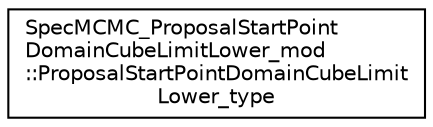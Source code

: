 digraph "Graphical Class Hierarchy"
{
 // LATEX_PDF_SIZE
  edge [fontname="Helvetica",fontsize="10",labelfontname="Helvetica",labelfontsize="10"];
  node [fontname="Helvetica",fontsize="10",shape=record];
  rankdir="LR";
  Node0 [label="SpecMCMC_ProposalStartPoint\lDomainCubeLimitLower_mod\l::ProposalStartPointDomainCubeLimit\lLower_type",height=0.2,width=0.4,color="black", fillcolor="white", style="filled",URL="$structSpecMCMC__ProposalStartPointDomainCubeLimitLower__mod_1_1ProposalStartPointDomainCubeLimitLower__type.html",tooltip=" "];
}
